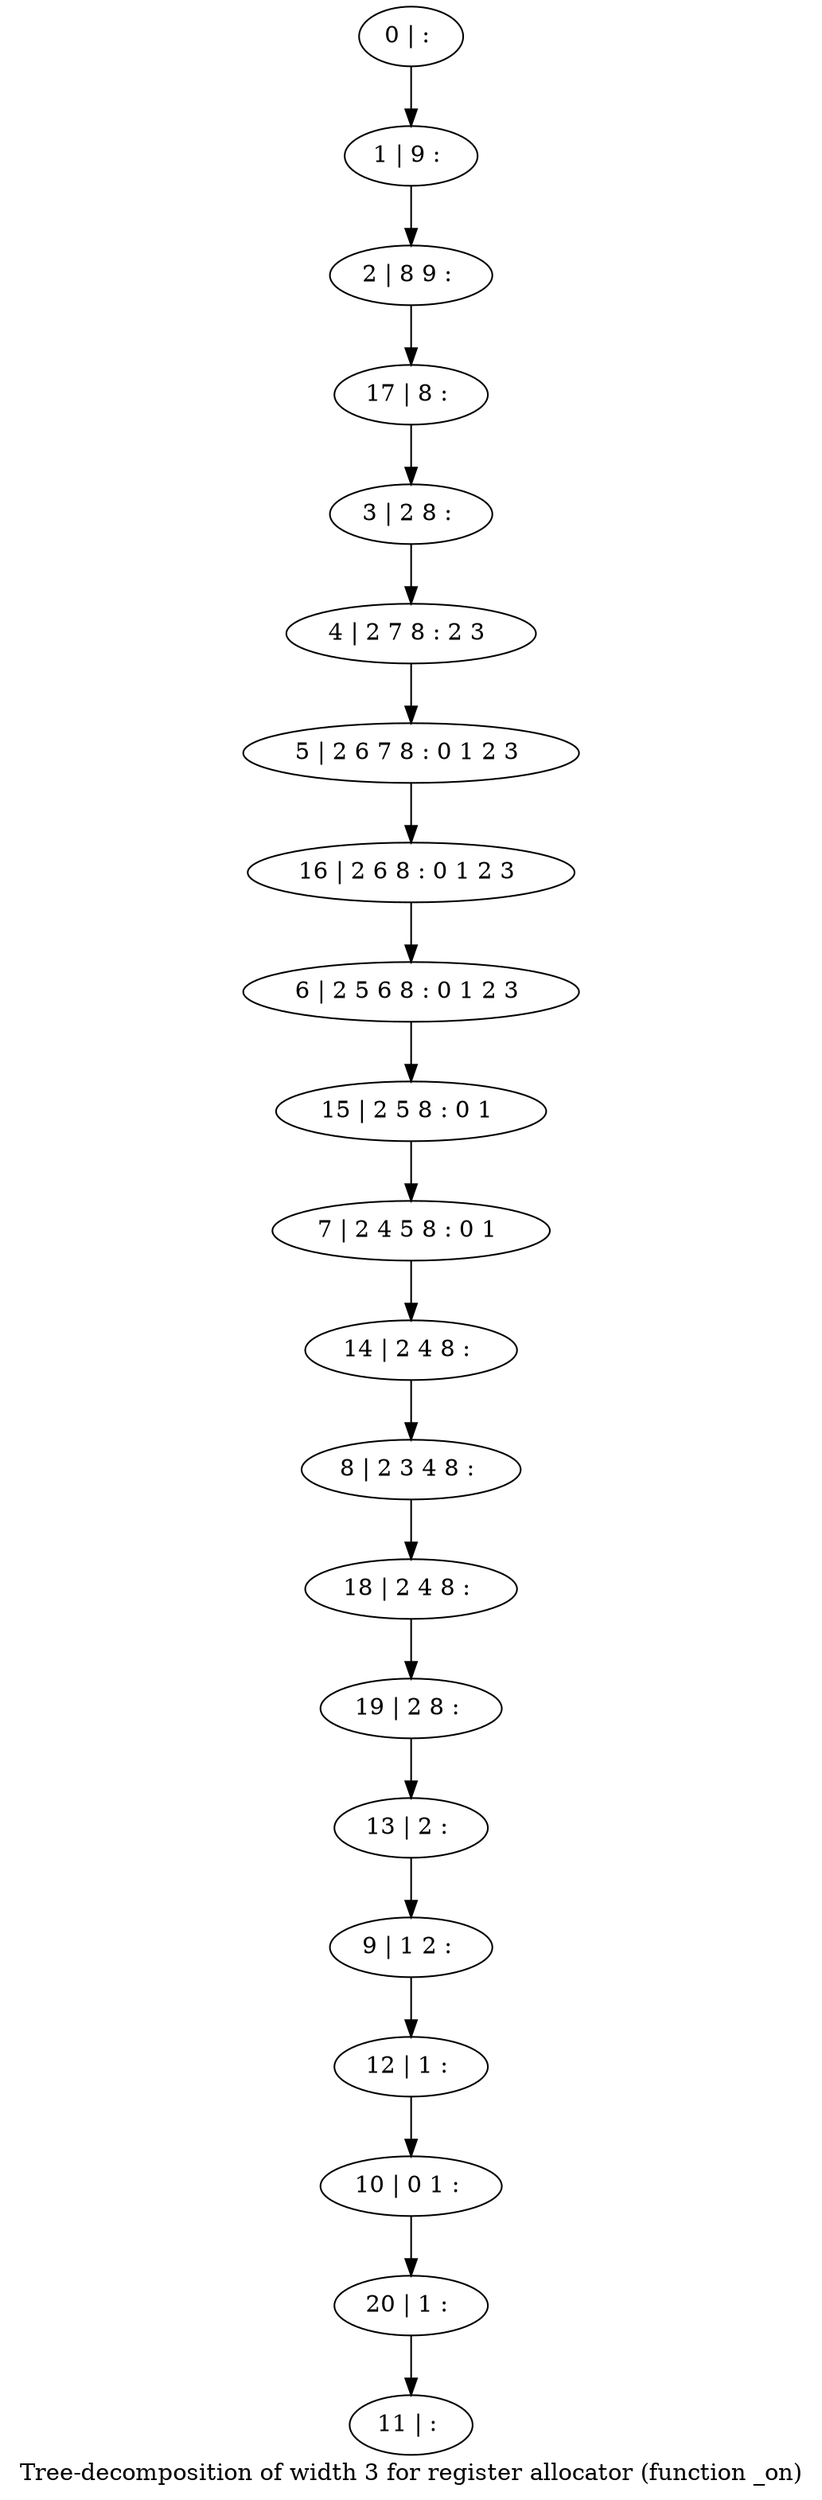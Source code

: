 digraph G {
graph [label="Tree-decomposition of width 3 for register allocator (function _on)"]
0[label="0 | : "];
1[label="1 | 9 : "];
2[label="2 | 8 9 : "];
3[label="3 | 2 8 : "];
4[label="4 | 2 7 8 : 2 3 "];
5[label="5 | 2 6 7 8 : 0 1 2 3 "];
6[label="6 | 2 5 6 8 : 0 1 2 3 "];
7[label="7 | 2 4 5 8 : 0 1 "];
8[label="8 | 2 3 4 8 : "];
9[label="9 | 1 2 : "];
10[label="10 | 0 1 : "];
11[label="11 | : "];
12[label="12 | 1 : "];
13[label="13 | 2 : "];
14[label="14 | 2 4 8 : "];
15[label="15 | 2 5 8 : 0 1 "];
16[label="16 | 2 6 8 : 0 1 2 3 "];
17[label="17 | 8 : "];
18[label="18 | 2 4 8 : "];
19[label="19 | 2 8 : "];
20[label="20 | 1 : "];
0->1 ;
1->2 ;
3->4 ;
4->5 ;
12->10 ;
9->12 ;
13->9 ;
14->8 ;
7->14 ;
15->7 ;
6->15 ;
16->6 ;
5->16 ;
17->3 ;
2->17 ;
8->18 ;
19->13 ;
18->19 ;
20->11 ;
10->20 ;
}
